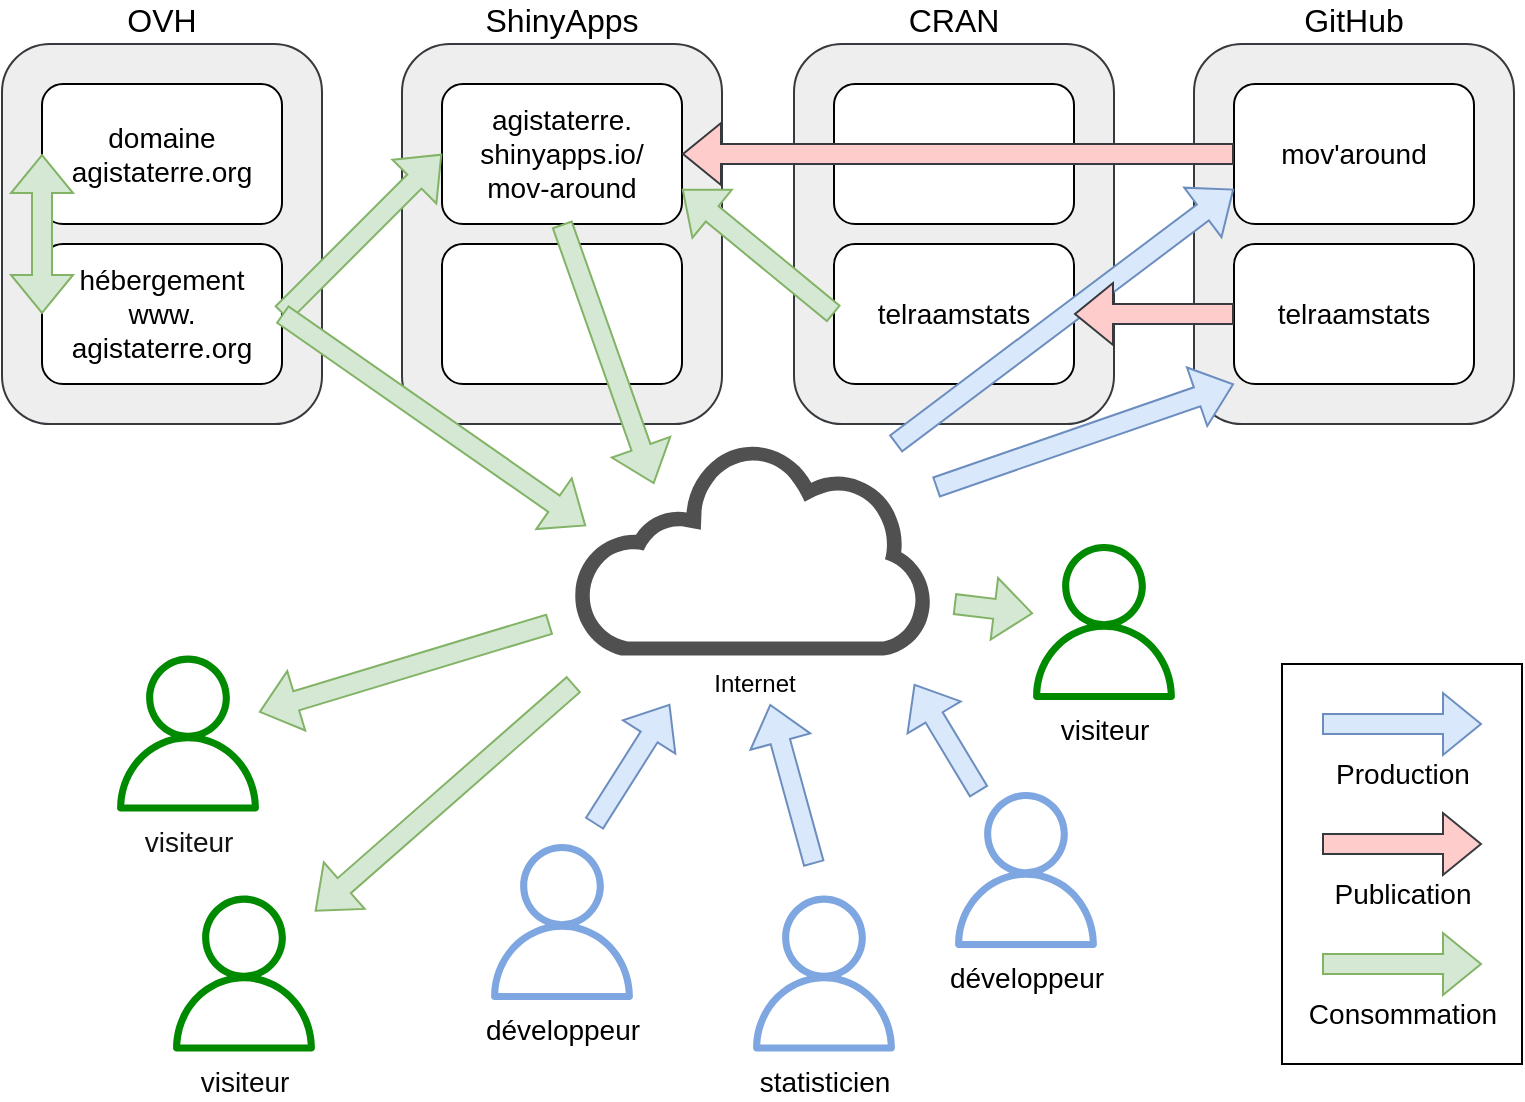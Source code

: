 <mxfile version="24.5.4" type="github">
  <diagram name="Page-1" id="hQEilaXgizULaI6QBG9z">
    <mxGraphModel dx="1434" dy="867" grid="1" gridSize="10" guides="1" tooltips="1" connect="1" arrows="1" fold="1" page="1" pageScale="1" pageWidth="1169" pageHeight="827" math="0" shadow="0">
      <root>
        <mxCell id="0" />
        <mxCell id="1" parent="0" />
        <mxCell id="_47CCb0EtANa-GzMbRUH-3" value="" style="rounded=0;whiteSpace=wrap;html=1;fillColor=none;" parent="1" vertex="1">
          <mxGeometry x="674" y="350" width="120" height="200" as="geometry" />
        </mxCell>
        <mxCell id="Owrh4RQa9ovqg1137MUO-1" value="CRAN" style="rounded=1;whiteSpace=wrap;html=1;labelPosition=center;verticalLabelPosition=top;align=center;verticalAlign=bottom;fillColor=#eeeeee;strokeColor=#36393d;fontSize=16;" parent="1" vertex="1">
          <mxGeometry x="430" y="40" width="160" height="190" as="geometry" />
        </mxCell>
        <mxCell id="Owrh4RQa9ovqg1137MUO-3" value="Internet" style="sketch=0;pointerEvents=1;shadow=0;dashed=0;html=1;strokeColor=none;fillColor=#505050;labelPosition=center;verticalLabelPosition=bottom;outlineConnect=0;verticalAlign=top;align=center;shape=mxgraph.office.clouds.cloud;" parent="1" vertex="1">
          <mxGeometry x="320" y="240" width="180.82" height="105.8" as="geometry" />
        </mxCell>
        <mxCell id="Owrh4RQa9ovqg1137MUO-4" value="" style="rounded=1;whiteSpace=wrap;html=1;" parent="1" vertex="1">
          <mxGeometry x="450" y="60" width="120" height="70" as="geometry" />
        </mxCell>
        <mxCell id="Owrh4RQa9ovqg1137MUO-5" value="telraamstats" style="rounded=1;whiteSpace=wrap;html=1;fontSize=14;" parent="1" vertex="1">
          <mxGeometry x="450" y="140" width="120" height="70" as="geometry" />
        </mxCell>
        <mxCell id="Owrh4RQa9ovqg1137MUO-6" value="GitHub" style="rounded=1;whiteSpace=wrap;html=1;labelPosition=center;verticalLabelPosition=top;align=center;verticalAlign=bottom;fillColor=#eeeeee;strokeColor=#36393d;fontSize=16;" parent="1" vertex="1">
          <mxGeometry x="630" y="40" width="160" height="190" as="geometry" />
        </mxCell>
        <mxCell id="Owrh4RQa9ovqg1137MUO-7" value="mov&#39;around" style="rounded=1;whiteSpace=wrap;html=1;fontSize=14;" parent="1" vertex="1">
          <mxGeometry x="650" y="60" width="120" height="70" as="geometry" />
        </mxCell>
        <mxCell id="Owrh4RQa9ovqg1137MUO-8" value="telraamstats" style="rounded=1;whiteSpace=wrap;html=1;fontSize=14;" parent="1" vertex="1">
          <mxGeometry x="650" y="140" width="120" height="70" as="geometry" />
        </mxCell>
        <mxCell id="Owrh4RQa9ovqg1137MUO-9" value="ShinyApps" style="rounded=1;whiteSpace=wrap;html=1;labelPosition=center;verticalLabelPosition=top;align=center;verticalAlign=bottom;fillColor=#eeeeee;strokeColor=#36393d;fontSize=16;" parent="1" vertex="1">
          <mxGeometry x="234" y="40" width="160" height="190" as="geometry" />
        </mxCell>
        <mxCell id="Owrh4RQa9ovqg1137MUO-10" value="agistaterre.&lt;br&gt;shinyapps.io/&lt;br&gt;mov-around" style="rounded=1;whiteSpace=wrap;html=1;fontSize=14;" parent="1" vertex="1">
          <mxGeometry x="254" y="60" width="120" height="70" as="geometry" />
        </mxCell>
        <mxCell id="Owrh4RQa9ovqg1137MUO-11" value="" style="rounded=1;whiteSpace=wrap;html=1;fontSize=14;" parent="1" vertex="1">
          <mxGeometry x="254" y="140" width="120" height="70" as="geometry" />
        </mxCell>
        <mxCell id="Owrh4RQa9ovqg1137MUO-13" value="OVH" style="rounded=1;whiteSpace=wrap;html=1;labelPosition=center;verticalLabelPosition=top;align=center;verticalAlign=bottom;fillColor=#eeeeee;strokeColor=#36393d;fontSize=16;" parent="1" vertex="1">
          <mxGeometry x="34" y="40" width="160" height="190" as="geometry" />
        </mxCell>
        <mxCell id="Owrh4RQa9ovqg1137MUO-14" value="domaine&lt;br&gt;agistaterre.org" style="rounded=1;whiteSpace=wrap;html=1;fontSize=14;" parent="1" vertex="1">
          <mxGeometry x="54" y="60" width="120" height="70" as="geometry" />
        </mxCell>
        <mxCell id="Owrh4RQa9ovqg1137MUO-15" value="hébergement&lt;br&gt;www.&lt;br&gt;agistaterre.org" style="rounded=1;whiteSpace=wrap;html=1;fontSize=14;" parent="1" vertex="1">
          <mxGeometry x="54" y="140" width="120" height="70" as="geometry" />
        </mxCell>
        <mxCell id="Owrh4RQa9ovqg1137MUO-16" value="visiteur" style="sketch=0;outlineConnect=0;fillColor=#008a00;strokeColor=#005700;dashed=0;verticalLabelPosition=bottom;verticalAlign=top;align=center;html=1;fontSize=14;fontStyle=0;aspect=fixed;pointerEvents=1;shape=mxgraph.aws4.user;fontColor=#121212;" parent="1" vertex="1">
          <mxGeometry x="88" y="345.8" width="78" height="78" as="geometry" />
        </mxCell>
        <mxCell id="Owrh4RQa9ovqg1137MUO-17" value="développeur" style="sketch=0;outlineConnect=0;dashed=0;verticalLabelPosition=bottom;verticalAlign=top;align=center;html=1;fontSize=14;fontStyle=0;aspect=fixed;pointerEvents=1;shape=mxgraph.aws4.user;fillColor=#7EA6E0;strokeColor=#6c8ebf;" parent="1" vertex="1">
          <mxGeometry x="275" y="440" width="78" height="78" as="geometry" />
        </mxCell>
        <mxCell id="Owrh4RQa9ovqg1137MUO-18" value="visiteur" style="sketch=0;outlineConnect=0;fillColor=#008a00;strokeColor=#005700;dashed=0;verticalLabelPosition=bottom;verticalAlign=top;align=center;html=1;fontSize=14;fontStyle=0;aspect=fixed;pointerEvents=1;shape=mxgraph.aws4.user;fontColor=#080808;" parent="1" vertex="1">
          <mxGeometry x="116" y="465.8" width="78" height="78" as="geometry" />
        </mxCell>
        <mxCell id="Owrh4RQa9ovqg1137MUO-19" value="statisticien" style="sketch=0;outlineConnect=0;dashed=0;verticalLabelPosition=bottom;verticalAlign=top;align=center;html=1;fontSize=14;fontStyle=0;aspect=fixed;pointerEvents=1;shape=mxgraph.aws4.user;fillColor=#7EA6E0;strokeColor=#6c8ebf;" parent="1" vertex="1">
          <mxGeometry x="406" y="465.8" width="78" height="78" as="geometry" />
        </mxCell>
        <mxCell id="Owrh4RQa9ovqg1137MUO-20" value="développeur" style="sketch=0;outlineConnect=0;dashed=0;verticalLabelPosition=bottom;verticalAlign=top;align=center;html=1;fontSize=14;fontStyle=0;aspect=fixed;pointerEvents=1;shape=mxgraph.aws4.user;fillColor=#7EA6E0;strokeWidth=1;shadow=0;strokeColor=#6c8ebf;" parent="1" vertex="1">
          <mxGeometry x="507" y="414" width="78" height="78" as="geometry" />
        </mxCell>
        <mxCell id="Owrh4RQa9ovqg1137MUO-21" value="visiteur" style="sketch=0;outlineConnect=0;fillColor=#008a00;strokeColor=#005700;dashed=0;verticalLabelPosition=bottom;verticalAlign=top;align=center;html=1;fontSize=14;fontStyle=0;aspect=fixed;pointerEvents=1;shape=mxgraph.aws4.user;fontColor=#000000;" parent="1" vertex="1">
          <mxGeometry x="546" y="290" width="78" height="78" as="geometry" />
        </mxCell>
        <mxCell id="hYnX8qKfr4dlrdNgbWZY-2" value="" style="shape=flexArrow;endArrow=classic;html=1;rounded=0;exitX=0;exitY=0.5;exitDx=0;exitDy=0;entryX=1;entryY=0.5;entryDx=0;entryDy=0;fillColor=#ffcccc;strokeColor=#36393d;" parent="1" source="Owrh4RQa9ovqg1137MUO-7" target="Owrh4RQa9ovqg1137MUO-10" edge="1">
          <mxGeometry width="50" height="50" relative="1" as="geometry">
            <mxPoint x="404" y="120" as="sourcePoint" />
            <mxPoint x="454" y="70" as="targetPoint" />
          </mxGeometry>
        </mxCell>
        <mxCell id="hYnX8qKfr4dlrdNgbWZY-3" value="" style="shape=flexArrow;endArrow=classic;html=1;rounded=0;fillColor=#dae8fc;strokeColor=#6c8ebf;fontSize=14;" parent="1" source="Owrh4RQa9ovqg1137MUO-20" edge="1">
          <mxGeometry width="50" height="50" relative="1" as="geometry">
            <mxPoint x="556" y="480" as="sourcePoint" />
            <mxPoint x="490" y="360" as="targetPoint" />
          </mxGeometry>
        </mxCell>
        <mxCell id="hYnX8qKfr4dlrdNgbWZY-4" value="" style="shape=flexArrow;endArrow=classic;html=1;rounded=0;fillColor=#dae8fc;strokeColor=#6c8ebf;fontSize=14;" parent="1" edge="1">
          <mxGeometry width="50" height="50" relative="1" as="geometry">
            <mxPoint x="330" y="430" as="sourcePoint" />
            <mxPoint x="368" y="370" as="targetPoint" />
          </mxGeometry>
        </mxCell>
        <mxCell id="hYnX8qKfr4dlrdNgbWZY-5" value="" style="shape=flexArrow;endArrow=classic;html=1;rounded=0;fillColor=#dae8fc;strokeColor=#6c8ebf;fontSize=14;" parent="1" edge="1">
          <mxGeometry width="50" height="50" relative="1" as="geometry">
            <mxPoint x="440" y="450" as="sourcePoint" />
            <mxPoint x="418" y="370" as="targetPoint" />
          </mxGeometry>
        </mxCell>
        <mxCell id="hYnX8qKfr4dlrdNgbWZY-6" value="" style="shape=flexArrow;endArrow=classic;html=1;rounded=0;fillColor=#dae8fc;strokeColor=#6c8ebf;entryX=0;entryY=1;entryDx=0;entryDy=0;" parent="1" target="Owrh4RQa9ovqg1137MUO-8" edge="1" source="Owrh4RQa9ovqg1137MUO-3">
          <mxGeometry width="50" height="50" relative="1" as="geometry">
            <mxPoint x="478" y="255" as="sourcePoint" />
            <mxPoint x="400" y="230" as="targetPoint" />
          </mxGeometry>
        </mxCell>
        <mxCell id="hYnX8qKfr4dlrdNgbWZY-7" value="" style="shape=flexArrow;endArrow=classic;html=1;rounded=0;fillColor=#dae8fc;strokeColor=#6c8ebf;entryX=0;entryY=0.75;entryDx=0;entryDy=0;" parent="1" target="Owrh4RQa9ovqg1137MUO-7" edge="1" source="Owrh4RQa9ovqg1137MUO-3">
          <mxGeometry width="50" height="50" relative="1" as="geometry">
            <mxPoint x="840" y="235" as="sourcePoint" />
            <mxPoint x="902" y="210" as="targetPoint" />
          </mxGeometry>
        </mxCell>
        <mxCell id="hYnX8qKfr4dlrdNgbWZY-9" value="" style="shape=flexArrow;endArrow=classic;html=1;rounded=0;exitX=0.5;exitY=1;exitDx=0;exitDy=0;fillColor=#d5e8d4;strokeColor=#82b366;" parent="1" source="Owrh4RQa9ovqg1137MUO-10" edge="1">
          <mxGeometry width="50" height="50" relative="1" as="geometry">
            <mxPoint x="330" y="410" as="sourcePoint" />
            <mxPoint x="360" y="260" as="targetPoint" />
          </mxGeometry>
        </mxCell>
        <mxCell id="hYnX8qKfr4dlrdNgbWZY-10" value="" style="shape=flexArrow;endArrow=classic;html=1;rounded=0;fillColor=#d5e8d4;strokeColor=#82b366;fontSize=14;" parent="1" target="Owrh4RQa9ovqg1137MUO-16" edge="1">
          <mxGeometry width="50" height="50" relative="1" as="geometry">
            <mxPoint x="308" y="330" as="sourcePoint" />
            <mxPoint x="128" y="420" as="targetPoint" />
          </mxGeometry>
        </mxCell>
        <mxCell id="hYnX8qKfr4dlrdNgbWZY-11" value="" style="shape=flexArrow;endArrow=classic;html=1;rounded=0;fillColor=#d5e8d4;strokeColor=#82b366;fontSize=14;" parent="1" target="Owrh4RQa9ovqg1137MUO-18" edge="1">
          <mxGeometry width="50" height="50" relative="1" as="geometry">
            <mxPoint x="320" y="360" as="sourcePoint" />
            <mxPoint x="164" y="461" as="targetPoint" />
          </mxGeometry>
        </mxCell>
        <mxCell id="hYnX8qKfr4dlrdNgbWZY-12" value="" style="shape=flexArrow;endArrow=classic;html=1;rounded=0;fillColor=#d5e8d4;strokeColor=#82b366;fontSize=14;" parent="1" target="Owrh4RQa9ovqg1137MUO-21" edge="1">
          <mxGeometry width="50" height="50" relative="1" as="geometry">
            <mxPoint x="510" y="320" as="sourcePoint" />
            <mxPoint x="670" y="360" as="targetPoint" />
          </mxGeometry>
        </mxCell>
        <mxCell id="hYnX8qKfr4dlrdNgbWZY-13" value="Publication" style="shape=flexArrow;endArrow=classic;html=1;rounded=0;exitX=1;exitY=0.5;exitDx=0;exitDy=0;entryX=0;entryY=0.5;entryDx=0;entryDy=0;fillColor=#ffcccc;strokeColor=#36393d;verticalAlign=top;labelPosition=center;verticalLabelPosition=bottom;align=center;spacingTop=10;fontSize=14;" parent="1" edge="1">
          <mxGeometry width="50" height="50" relative="1" as="geometry">
            <mxPoint x="694" y="440" as="sourcePoint" />
            <mxPoint x="774" y="440" as="targetPoint" />
          </mxGeometry>
        </mxCell>
        <mxCell id="_47CCb0EtANa-GzMbRUH-1" value="Consommation" style="shape=flexArrow;endArrow=classic;html=1;rounded=0;exitX=1;exitY=0.5;exitDx=0;exitDy=0;entryX=0;entryY=0.5;entryDx=0;entryDy=0;fillColor=#d5e8d4;strokeColor=#82b366;verticalAlign=top;labelPosition=center;verticalLabelPosition=bottom;align=center;spacingTop=10;fontSize=14;" parent="1" edge="1">
          <mxGeometry width="50" height="50" relative="1" as="geometry">
            <mxPoint x="694" y="500" as="sourcePoint" />
            <mxPoint x="774" y="500" as="targetPoint" />
          </mxGeometry>
        </mxCell>
        <mxCell id="_47CCb0EtANa-GzMbRUH-2" value="Production" style="shape=flexArrow;endArrow=classic;html=1;rounded=0;exitX=1;exitY=0.5;exitDx=0;exitDy=0;entryX=0;entryY=0.5;entryDx=0;entryDy=0;fillColor=#dae8fc;strokeColor=#6c8ebf;verticalAlign=top;labelPosition=center;verticalLabelPosition=bottom;align=center;spacingTop=10;fontSize=14;" parent="1" edge="1">
          <mxGeometry width="50" height="50" relative="1" as="geometry">
            <mxPoint x="694" y="380" as="sourcePoint" />
            <mxPoint x="774" y="380" as="targetPoint" />
          </mxGeometry>
        </mxCell>
        <mxCell id="_47CCb0EtANa-GzMbRUH-5" value="" style="shape=flexArrow;endArrow=classic;html=1;rounded=0;exitX=0;exitY=0.5;exitDx=0;exitDy=0;fillColor=#ffcccc;strokeColor=#36393d;" parent="1" source="Owrh4RQa9ovqg1137MUO-8" target="Owrh4RQa9ovqg1137MUO-5" edge="1">
          <mxGeometry width="50" height="50" relative="1" as="geometry">
            <mxPoint x="280" y="105" as="sourcePoint" />
            <mxPoint x="570" y="180" as="targetPoint" />
          </mxGeometry>
        </mxCell>
        <mxCell id="_47CCb0EtANa-GzMbRUH-6" value="" style="shape=flexArrow;endArrow=classic;startArrow=classic;html=1;rounded=0;fillColor=#d5e8d4;strokeColor=#82b366;exitX=0;exitY=0.5;exitDx=0;exitDy=0;entryX=0;entryY=0.5;entryDx=0;entryDy=0;" parent="1" source="Owrh4RQa9ovqg1137MUO-14" target="Owrh4RQa9ovqg1137MUO-15" edge="1">
          <mxGeometry width="100" height="100" relative="1" as="geometry">
            <mxPoint x="160" y="150" as="sourcePoint" />
            <mxPoint x="240" y="150" as="targetPoint" />
          </mxGeometry>
        </mxCell>
        <mxCell id="_47CCb0EtANa-GzMbRUH-7" value="" style="shape=flexArrow;endArrow=classic;html=1;rounded=0;fillColor=#d5e8d4;strokeColor=#82b366;fontSize=14;entryX=0;entryY=0.5;entryDx=0;entryDy=0;exitX=1;exitY=0.5;exitDx=0;exitDy=0;" parent="1" source="Owrh4RQa9ovqg1137MUO-15" target="Owrh4RQa9ovqg1137MUO-10" edge="1">
          <mxGeometry width="50" height="50" relative="1" as="geometry">
            <mxPoint x="200" y="250" as="sourcePoint" />
            <mxPoint x="172" y="384" as="targetPoint" />
          </mxGeometry>
        </mxCell>
        <mxCell id="_47CCb0EtANa-GzMbRUH-8" value="" style="shape=flexArrow;endArrow=classic;html=1;rounded=0;fillColor=#d5e8d4;strokeColor=#82b366;fontSize=14;exitX=1;exitY=0.5;exitDx=0;exitDy=0;" parent="1" source="Owrh4RQa9ovqg1137MUO-15" edge="1">
          <mxGeometry width="50" height="50" relative="1" as="geometry">
            <mxPoint x="184" y="185" as="sourcePoint" />
            <mxPoint x="326" y="281" as="targetPoint" />
          </mxGeometry>
        </mxCell>
        <mxCell id="-TIvBBA9pWkQlQsRSIA2-1" value="" style="shape=flexArrow;endArrow=classic;html=1;rounded=0;exitX=0;exitY=0.5;exitDx=0;exitDy=0;fillColor=#d5e8d4;strokeColor=#82b366;entryX=1;entryY=0.75;entryDx=0;entryDy=0;" edge="1" parent="1" source="Owrh4RQa9ovqg1137MUO-5" target="Owrh4RQa9ovqg1137MUO-10">
          <mxGeometry width="50" height="50" relative="1" as="geometry">
            <mxPoint x="324" y="140" as="sourcePoint" />
            <mxPoint x="370" y="270" as="targetPoint" />
          </mxGeometry>
        </mxCell>
      </root>
    </mxGraphModel>
  </diagram>
</mxfile>
